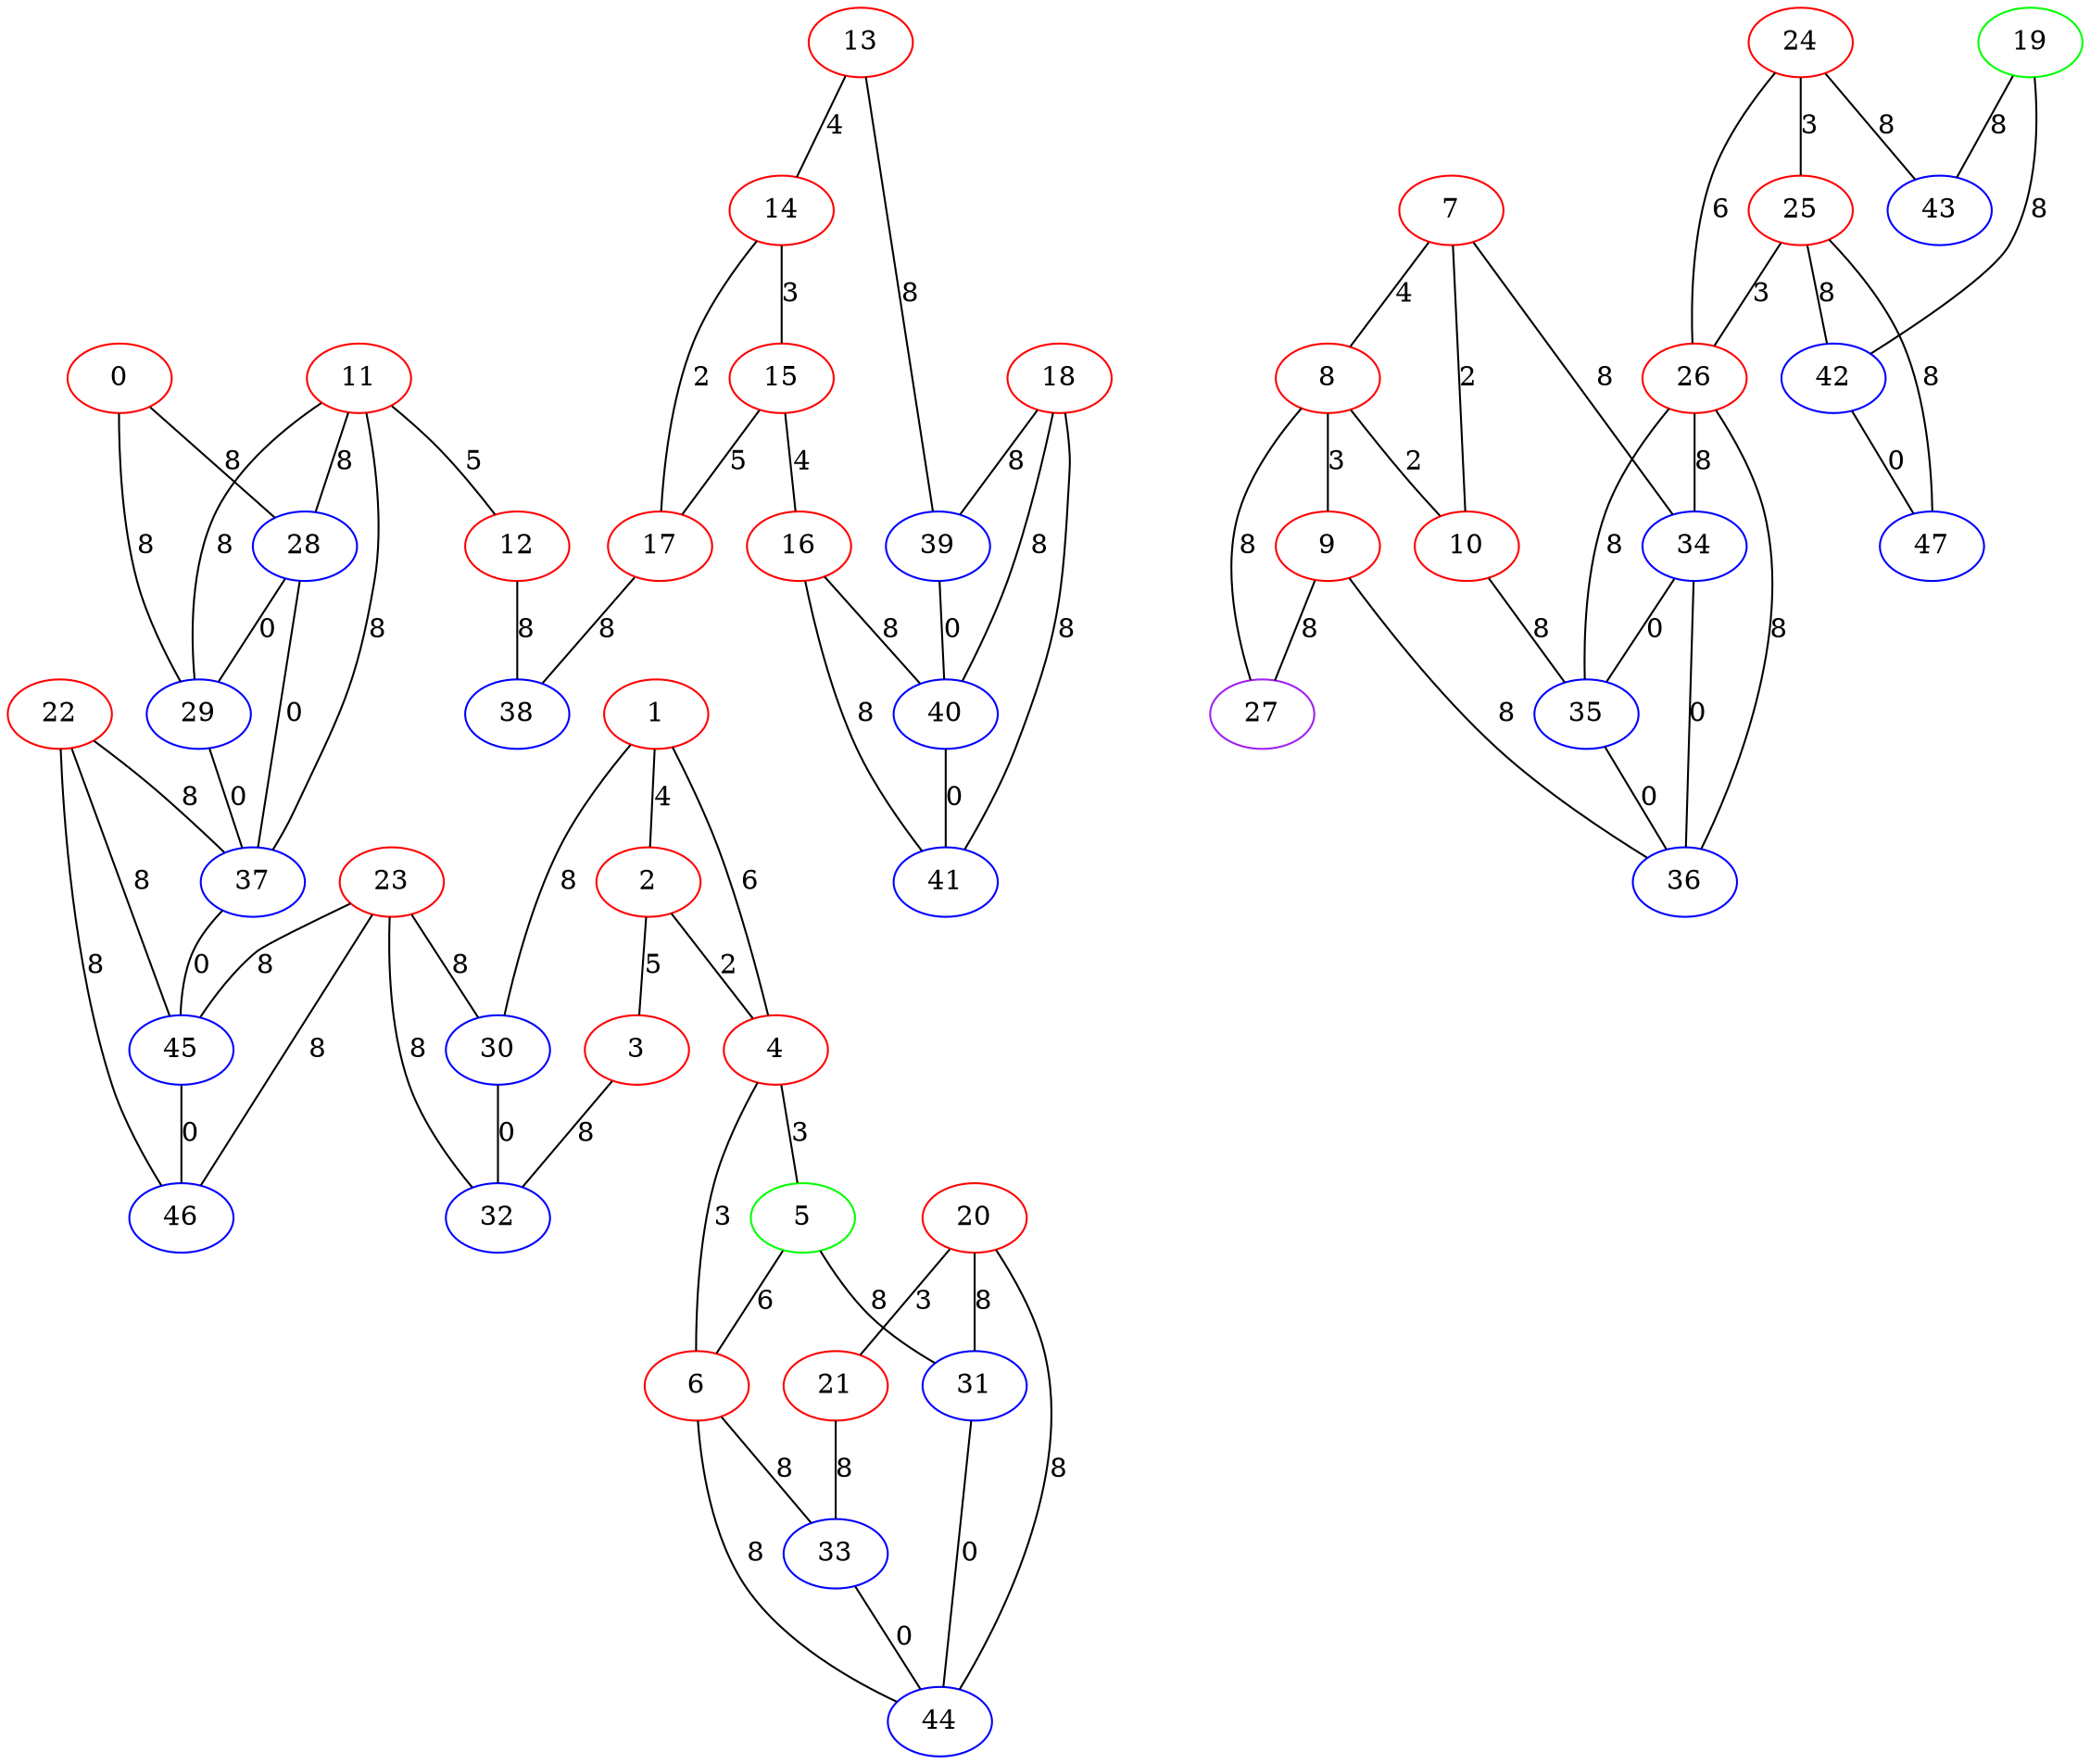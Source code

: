 graph "" {
0 [color=red, weight=1];
1 [color=red, weight=1];
2 [color=red, weight=1];
3 [color=red, weight=1];
4 [color=red, weight=1];
5 [color=green, weight=2];
6 [color=red, weight=1];
7 [color=red, weight=1];
8 [color=red, weight=1];
9 [color=red, weight=1];
10 [color=red, weight=1];
11 [color=red, weight=1];
12 [color=red, weight=1];
13 [color=red, weight=1];
14 [color=red, weight=1];
15 [color=red, weight=1];
16 [color=red, weight=1];
17 [color=red, weight=1];
18 [color=red, weight=1];
19 [color=green, weight=2];
20 [color=red, weight=1];
21 [color=red, weight=1];
22 [color=red, weight=1];
23 [color=red, weight=1];
24 [color=red, weight=1];
25 [color=red, weight=1];
26 [color=red, weight=1];
27 [color=purple, weight=4];
28 [color=blue, weight=3];
29 [color=blue, weight=3];
30 [color=blue, weight=3];
31 [color=blue, weight=3];
32 [color=blue, weight=3];
33 [color=blue, weight=3];
34 [color=blue, weight=3];
35 [color=blue, weight=3];
36 [color=blue, weight=3];
37 [color=blue, weight=3];
38 [color=blue, weight=3];
39 [color=blue, weight=3];
40 [color=blue, weight=3];
41 [color=blue, weight=3];
42 [color=blue, weight=3];
43 [color=blue, weight=3];
44 [color=blue, weight=3];
45 [color=blue, weight=3];
46 [color=blue, weight=3];
47 [color=blue, weight=3];
0 -- 28  [key=0, label=8];
0 -- 29  [key=0, label=8];
1 -- 2  [key=0, label=4];
1 -- 4  [key=0, label=6];
1 -- 30  [key=0, label=8];
2 -- 3  [key=0, label=5];
2 -- 4  [key=0, label=2];
3 -- 32  [key=0, label=8];
4 -- 5  [key=0, label=3];
4 -- 6  [key=0, label=3];
5 -- 6  [key=0, label=6];
5 -- 31  [key=0, label=8];
6 -- 33  [key=0, label=8];
6 -- 44  [key=0, label=8];
7 -- 8  [key=0, label=4];
7 -- 10  [key=0, label=2];
7 -- 34  [key=0, label=8];
8 -- 9  [key=0, label=3];
8 -- 10  [key=0, label=2];
8 -- 27  [key=0, label=8];
9 -- 27  [key=0, label=8];
9 -- 36  [key=0, label=8];
10 -- 35  [key=0, label=8];
11 -- 28  [key=0, label=8];
11 -- 12  [key=0, label=5];
11 -- 29  [key=0, label=8];
11 -- 37  [key=0, label=8];
12 -- 38  [key=0, label=8];
13 -- 14  [key=0, label=4];
13 -- 39  [key=0, label=8];
14 -- 17  [key=0, label=2];
14 -- 15  [key=0, label=3];
15 -- 16  [key=0, label=4];
15 -- 17  [key=0, label=5];
16 -- 40  [key=0, label=8];
16 -- 41  [key=0, label=8];
17 -- 38  [key=0, label=8];
18 -- 40  [key=0, label=8];
18 -- 41  [key=0, label=8];
18 -- 39  [key=0, label=8];
19 -- 42  [key=0, label=8];
19 -- 43  [key=0, label=8];
20 -- 44  [key=0, label=8];
20 -- 21  [key=0, label=3];
20 -- 31  [key=0, label=8];
21 -- 33  [key=0, label=8];
22 -- 37  [key=0, label=8];
22 -- 46  [key=0, label=8];
22 -- 45  [key=0, label=8];
23 -- 32  [key=0, label=8];
23 -- 46  [key=0, label=8];
23 -- 45  [key=0, label=8];
23 -- 30  [key=0, label=8];
24 -- 25  [key=0, label=3];
24 -- 26  [key=0, label=6];
24 -- 43  [key=0, label=8];
25 -- 26  [key=0, label=3];
25 -- 42  [key=0, label=8];
25 -- 47  [key=0, label=8];
26 -- 34  [key=0, label=8];
26 -- 35  [key=0, label=8];
26 -- 36  [key=0, label=8];
28 -- 29  [key=0, label=0];
28 -- 37  [key=0, label=0];
29 -- 37  [key=0, label=0];
30 -- 32  [key=0, label=0];
31 -- 44  [key=0, label=0];
33 -- 44  [key=0, label=0];
34 -- 35  [key=0, label=0];
34 -- 36  [key=0, label=0];
35 -- 36  [key=0, label=0];
37 -- 45  [key=0, label=0];
39 -- 40  [key=0, label=0];
40 -- 41  [key=0, label=0];
42 -- 47  [key=0, label=0];
45 -- 46  [key=0, label=0];
}
